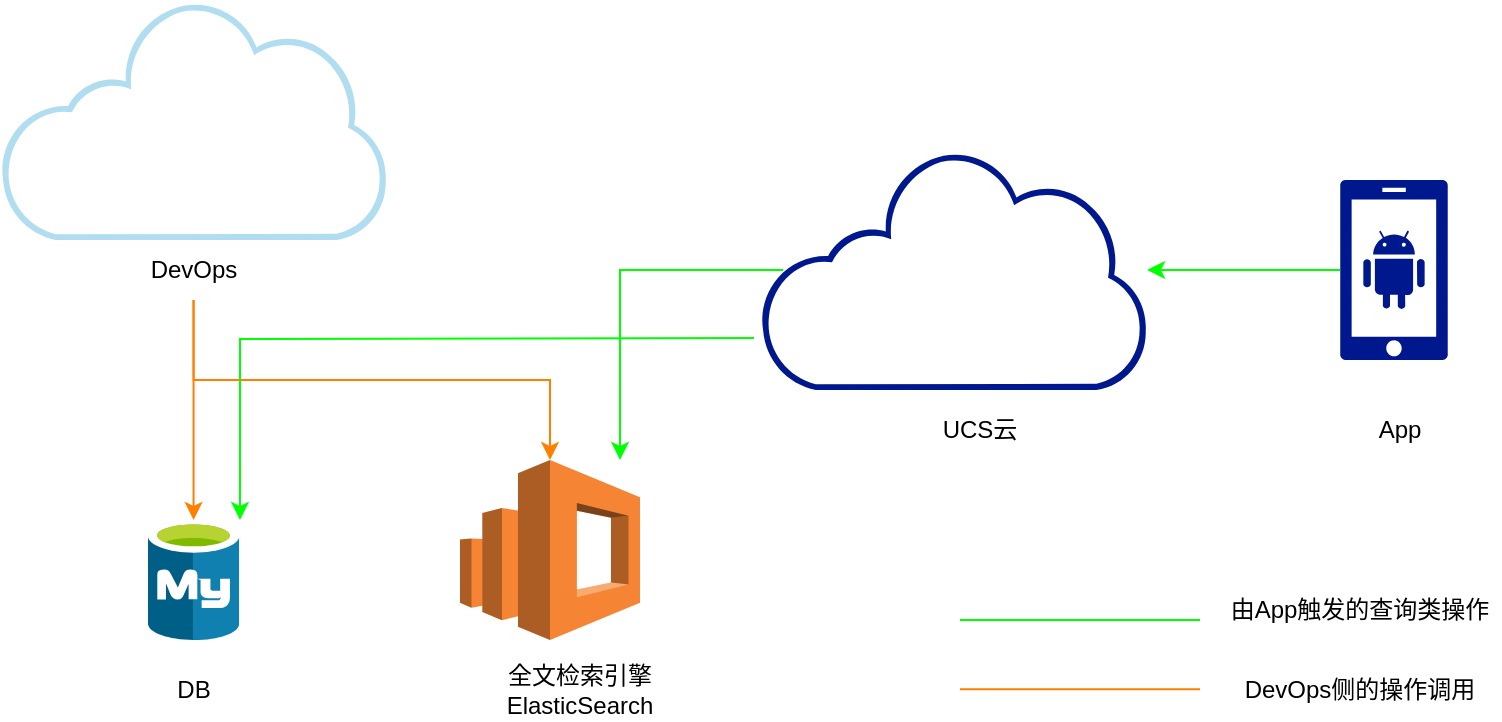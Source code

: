 <mxfile version="24.2.5" type="github">
  <diagram name="第 1 页" id="jeTXBLm-H6XMwneKPCaH">
    <mxGraphModel dx="1335" dy="838" grid="1" gridSize="10" guides="1" tooltips="1" connect="1" arrows="1" fold="1" page="1" pageScale="1" pageWidth="827" pageHeight="1169" math="0" shadow="0">
      <root>
        <mxCell id="0" />
        <mxCell id="1" parent="0" />
        <mxCell id="sWEV5LaynbLMHfX0gyIc-2" value="" style="image;sketch=0;aspect=fixed;html=1;points=[];align=center;fontSize=12;image=img/lib/mscae/Azure_Database_for_MySQL_servers.svg;" vertex="1" parent="1">
          <mxGeometry x="133.98" y="630" width="45.6" height="60" as="geometry" />
        </mxCell>
        <mxCell id="sWEV5LaynbLMHfX0gyIc-13" style="edgeStyle=orthogonalEdgeStyle;rounded=0;orthogonalLoop=1;jettySize=auto;html=1;exitX=0;exitY=0.5;exitDx=0;exitDy=0;exitPerimeter=0;strokeColor=#00FF00;" edge="1" parent="1" source="sWEV5LaynbLMHfX0gyIc-5" target="sWEV5LaynbLMHfX0gyIc-12">
          <mxGeometry relative="1" as="geometry" />
        </mxCell>
        <mxCell id="sWEV5LaynbLMHfX0gyIc-5" value="" style="sketch=0;aspect=fixed;pointerEvents=1;shadow=0;dashed=0;html=1;strokeColor=none;labelPosition=center;verticalLabelPosition=bottom;verticalAlign=top;align=center;fillColor=#00188D;shape=mxgraph.mscae.enterprise.android_phone" vertex="1" parent="1">
          <mxGeometry x="730" y="460" width="54" height="90" as="geometry" />
        </mxCell>
        <mxCell id="sWEV5LaynbLMHfX0gyIc-9" style="edgeStyle=orthogonalEdgeStyle;rounded=0;orthogonalLoop=1;jettySize=auto;html=1;exitX=0.5;exitY=1;exitDx=0;exitDy=0;strokeColor=#FF8000;" edge="1" parent="1" source="sWEV5LaynbLMHfX0gyIc-15" target="sWEV5LaynbLMHfX0gyIc-2">
          <mxGeometry relative="1" as="geometry">
            <mxPoint x="157" y="540" as="sourcePoint" />
          </mxGeometry>
        </mxCell>
        <mxCell id="sWEV5LaynbLMHfX0gyIc-6" value="" style="sketch=0;aspect=fixed;pointerEvents=1;shadow=0;dashed=0;html=1;strokeColor=none;labelPosition=center;verticalLabelPosition=bottom;verticalAlign=top;align=center;fillColor=#b1ddf0;shape=mxgraph.mscae.enterprise.internet_hollow" vertex="1" parent="1">
          <mxGeometry x="60" y="370" width="193.55" height="120" as="geometry" />
        </mxCell>
        <mxCell id="sWEV5LaynbLMHfX0gyIc-10" value="" style="outlineConnect=0;dashed=0;verticalLabelPosition=bottom;verticalAlign=top;align=center;html=1;shape=mxgraph.aws3.elasticsearch_service;fillColor=#F58534;gradientColor=none;" vertex="1" parent="1">
          <mxGeometry x="290" y="600" width="90" height="90" as="geometry" />
        </mxCell>
        <mxCell id="sWEV5LaynbLMHfX0gyIc-25" style="edgeStyle=orthogonalEdgeStyle;rounded=0;orthogonalLoop=1;jettySize=auto;html=1;exitX=0.06;exitY=0.5;exitDx=0;exitDy=0;exitPerimeter=0;entryX=0.889;entryY=0;entryDx=0;entryDy=0;entryPerimeter=0;strokeColor=#00FF00;" edge="1" parent="1" source="sWEV5LaynbLMHfX0gyIc-12" target="sWEV5LaynbLMHfX0gyIc-10">
          <mxGeometry relative="1" as="geometry">
            <mxPoint x="370" y="590" as="targetPoint" />
          </mxGeometry>
        </mxCell>
        <mxCell id="sWEV5LaynbLMHfX0gyIc-12" value="" style="sketch=0;aspect=fixed;pointerEvents=1;shadow=0;dashed=0;html=1;strokeColor=none;labelPosition=center;verticalLabelPosition=bottom;verticalAlign=top;align=center;fillColor=#00188D;shape=mxgraph.mscae.enterprise.internet_hollow" vertex="1" parent="1">
          <mxGeometry x="440" y="445" width="193.55" height="120" as="geometry" />
        </mxCell>
        <mxCell id="sWEV5LaynbLMHfX0gyIc-14" value="UCS云" style="text;html=1;align=center;verticalAlign=middle;whiteSpace=wrap;rounded=0;" vertex="1" parent="1">
          <mxGeometry x="520" y="570" width="60" height="30" as="geometry" />
        </mxCell>
        <mxCell id="sWEV5LaynbLMHfX0gyIc-20" style="edgeStyle=orthogonalEdgeStyle;rounded=0;orthogonalLoop=1;jettySize=auto;html=1;exitX=0.5;exitY=1;exitDx=0;exitDy=0;strokeColor=#FF8000;" edge="1" parent="1" source="sWEV5LaynbLMHfX0gyIc-15" target="sWEV5LaynbLMHfX0gyIc-10">
          <mxGeometry relative="1" as="geometry" />
        </mxCell>
        <mxCell id="sWEV5LaynbLMHfX0gyIc-15" value="DevOps" style="text;html=1;align=center;verticalAlign=middle;whiteSpace=wrap;rounded=0;" vertex="1" parent="1">
          <mxGeometry x="126.78" y="490" width="60" height="30" as="geometry" />
        </mxCell>
        <mxCell id="sWEV5LaynbLMHfX0gyIc-16" value="DB" style="text;html=1;align=center;verticalAlign=middle;whiteSpace=wrap;rounded=0;" vertex="1" parent="1">
          <mxGeometry x="126.78" y="700" width="60" height="30" as="geometry" />
        </mxCell>
        <mxCell id="sWEV5LaynbLMHfX0gyIc-17" value="全文检索引擎ElasticSearch" style="text;html=1;align=center;verticalAlign=middle;whiteSpace=wrap;rounded=0;" vertex="1" parent="1">
          <mxGeometry x="320" y="700" width="60" height="30" as="geometry" />
        </mxCell>
        <mxCell id="sWEV5LaynbLMHfX0gyIc-21" style="edgeStyle=orthogonalEdgeStyle;rounded=0;orthogonalLoop=1;jettySize=auto;html=1;entryX=1.009;entryY=0;entryDx=0;entryDy=0;entryPerimeter=0;strokeColor=#00FF00;" edge="1" parent="1" target="sWEV5LaynbLMHfX0gyIc-2">
          <mxGeometry relative="1" as="geometry">
            <mxPoint x="437" y="539" as="sourcePoint" />
          </mxGeometry>
        </mxCell>
        <mxCell id="sWEV5LaynbLMHfX0gyIc-26" value="App" style="text;html=1;align=center;verticalAlign=middle;whiteSpace=wrap;rounded=0;" vertex="1" parent="1">
          <mxGeometry x="730" y="570" width="60" height="30" as="geometry" />
        </mxCell>
        <mxCell id="sWEV5LaynbLMHfX0gyIc-27" value="" style="endArrow=none;html=1;rounded=0;strokeColor=#00FF00;" edge="1" parent="1">
          <mxGeometry width="50" height="50" relative="1" as="geometry">
            <mxPoint x="540" y="680" as="sourcePoint" />
            <mxPoint x="660" y="680" as="targetPoint" />
          </mxGeometry>
        </mxCell>
        <mxCell id="sWEV5LaynbLMHfX0gyIc-28" value="" style="endArrow=none;html=1;rounded=0;strokeColor=#FF8000;" edge="1" parent="1">
          <mxGeometry width="50" height="50" relative="1" as="geometry">
            <mxPoint x="540" y="714.58" as="sourcePoint" />
            <mxPoint x="660" y="714.58" as="targetPoint" />
          </mxGeometry>
        </mxCell>
        <mxCell id="sWEV5LaynbLMHfX0gyIc-29" value="由App触发的查询类操作" style="text;html=1;align=center;verticalAlign=middle;whiteSpace=wrap;rounded=0;" vertex="1" parent="1">
          <mxGeometry x="670" y="660" width="140" height="30" as="geometry" />
        </mxCell>
        <mxCell id="sWEV5LaynbLMHfX0gyIc-30" value="DevOps侧的操作调用" style="text;html=1;align=center;verticalAlign=middle;whiteSpace=wrap;rounded=0;" vertex="1" parent="1">
          <mxGeometry x="670" y="700" width="140" height="30" as="geometry" />
        </mxCell>
      </root>
    </mxGraphModel>
  </diagram>
</mxfile>
